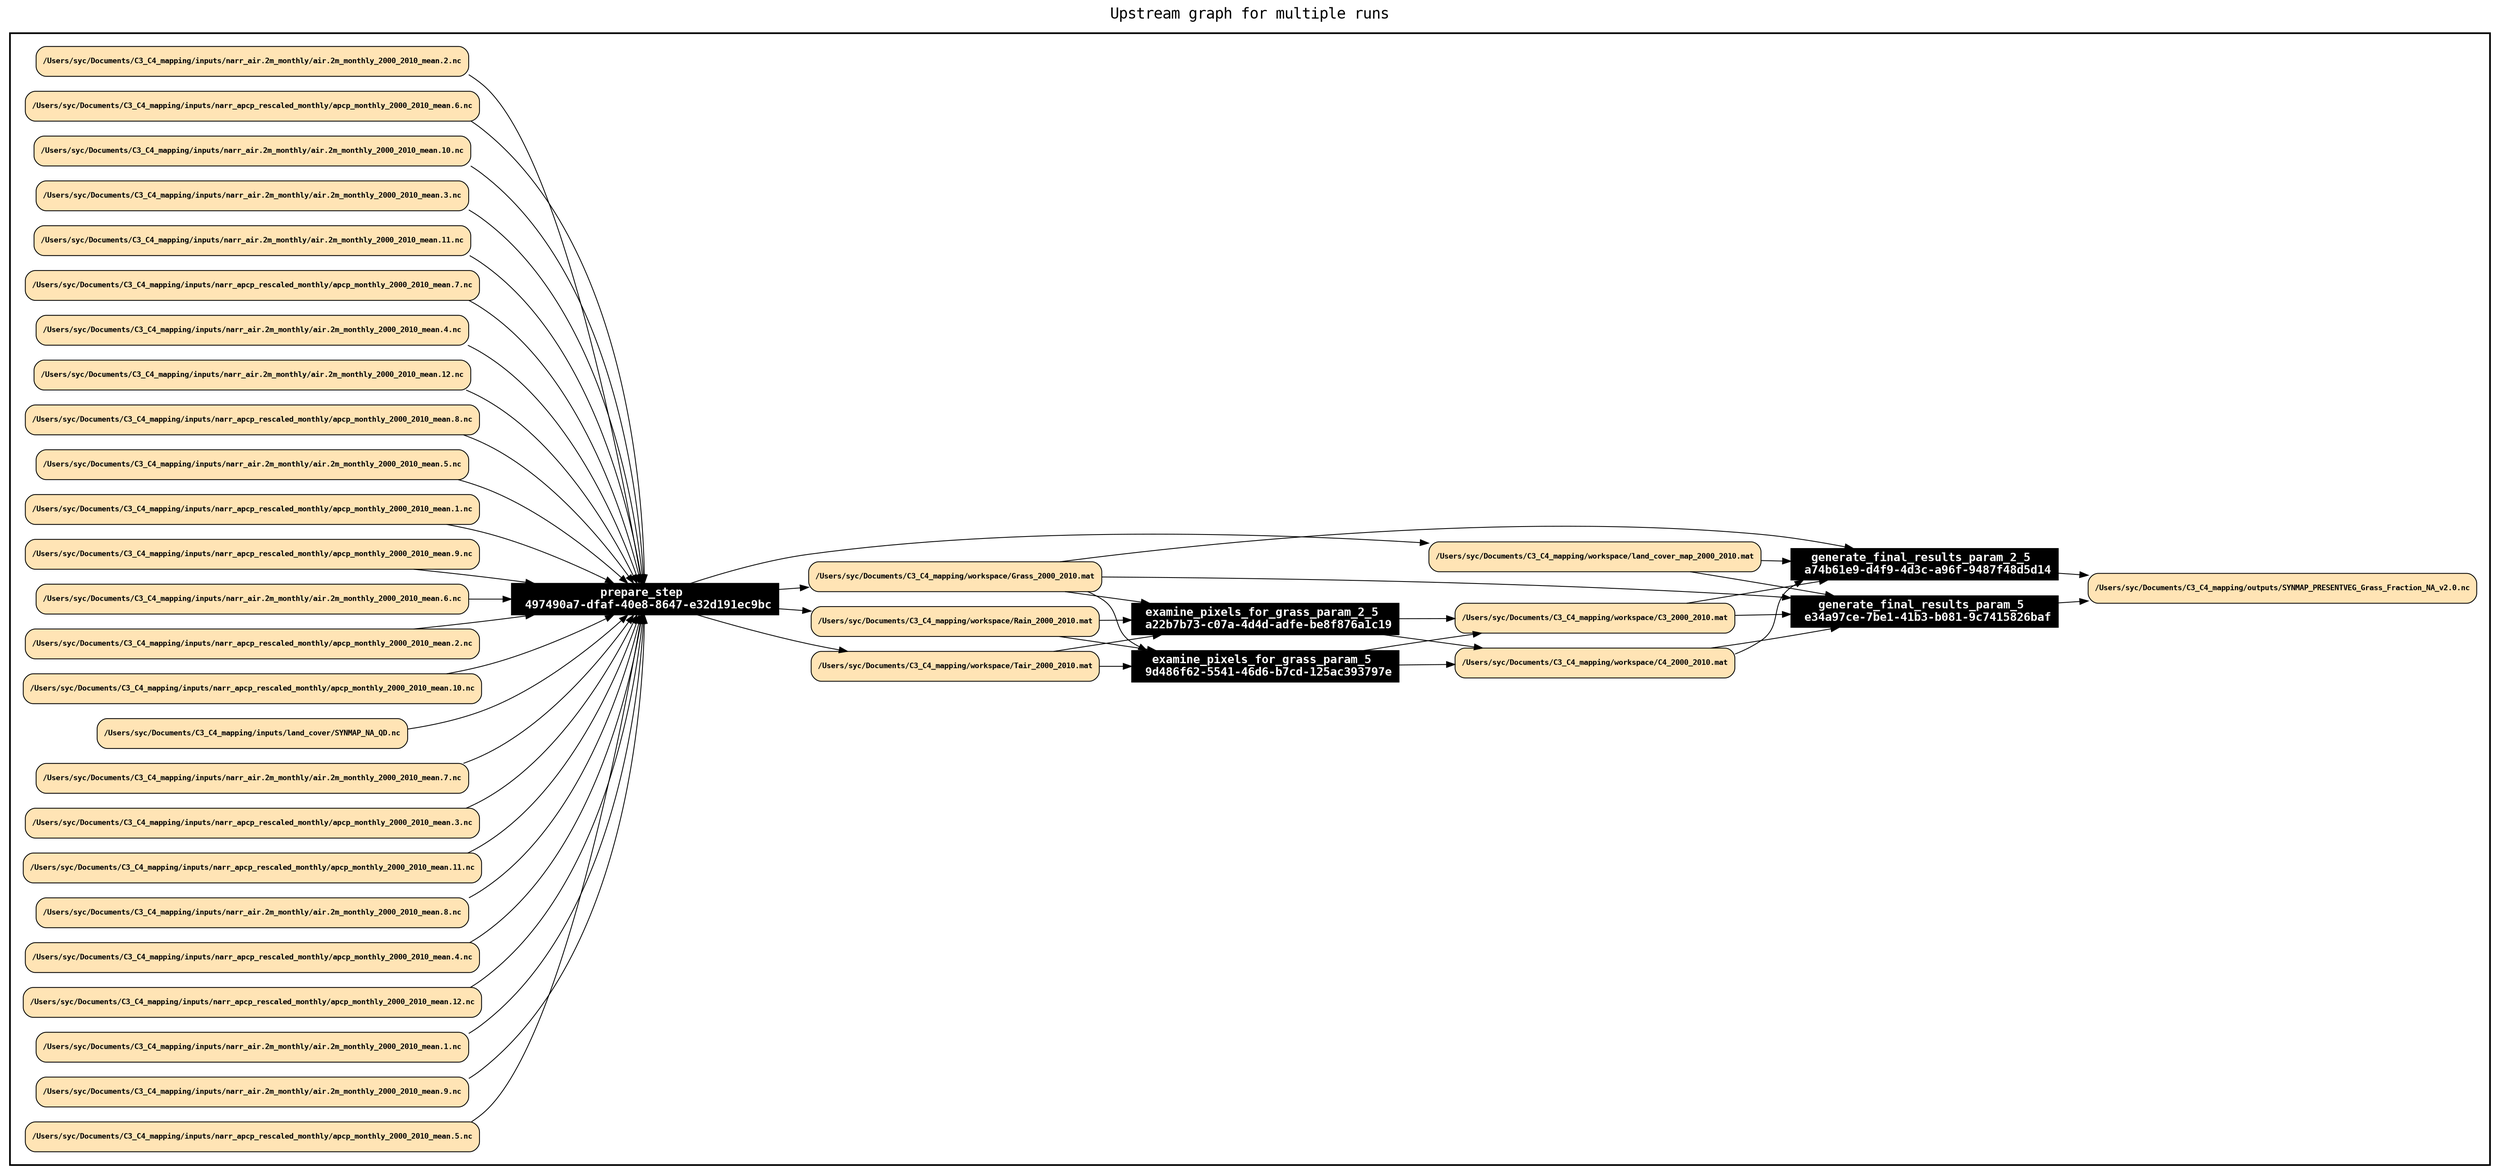 
digraph yw_data_view {
rankdir=LR
fontname=Courier; fontsize=18; labelloc=t
label="Upstream graph for multiple runs"
subgraph cluster_workflow { label=""; color=black; penwidth=2
subgraph cluster_workflow_inner { label=""; color=white
node[shape=box style=filled fillcolor="black" peripheries=1 fontname="Courier-Bold" fontcolor=white]
"9d486f62-5541-46d6-b7cd-125ac393797e" [shape=record label="examine_pixels_for_grass_param_5 \n 9d486f62-5541-46d6-b7cd-125ac393797e"]
"a22b7b73-c07a-4d4d-adfe-be8f876a1c19" [shape=record label="examine_pixels_for_grass_param_2_5 \n a22b7b73-c07a-4d4d-adfe-be8f876a1c19"]
"497490a7-dfaf-40e8-8647-e32d191ec9bc" [shape=record label="prepare_step \n 497490a7-dfaf-40e8-8647-e32d191ec9bc"]
"e34a97ce-7be1-41b3-b081-9c7415826baf" [shape=record label="generate_final_results_param_5 \n e34a97ce-7be1-41b3-b081-9c7415826baf"]
"a74b61e9-d4f9-4d3c-a96f-9487f48d5d14" [shape=record label="generate_final_results_param_2_5 \n a74b61e9-d4f9-4d3c-a96f-9487f48d5d14"]
node[shape=box style="rounded,filled" fillcolor="#FFE4B5" peripheries=1 fontname="Courier-Bold" fontsize=9 fontcolor=black]
"/Users/syc/Documents/C3_C4_mapping/inputs/narr_air.2m_monthly/air.2m_monthly_2000_2010_mean.2.nc"
"/Users/syc/Documents/C3_C4_mapping/inputs/narr_apcp_rescaled_monthly/apcp_monthly_2000_2010_mean.6.nc"
"/Users/syc/Documents/C3_C4_mapping/inputs/narr_air.2m_monthly/air.2m_monthly_2000_2010_mean.10.nc"
"/Users/syc/Documents/C3_C4_mapping/workspace/Tair_2000_2010.mat"
"/Users/syc/Documents/C3_C4_mapping/workspace/Tair_2000_2010.mat"
"/Users/syc/Documents/C3_C4_mapping/workspace/Tair_2000_2010.mat"
"/Users/syc/Documents/C3_C4_mapping/workspace/C4_2000_2010.mat"
"/Users/syc/Documents/C3_C4_mapping/workspace/C4_2000_2010.mat"
"/Users/syc/Documents/C3_C4_mapping/inputs/narr_air.2m_monthly/air.2m_monthly_2000_2010_mean.3.nc"
"/Users/syc/Documents/C3_C4_mapping/inputs/narr_air.2m_monthly/air.2m_monthly_2000_2010_mean.11.nc"
"/Users/syc/Documents/C3_C4_mapping/inputs/narr_apcp_rescaled_monthly/apcp_monthly_2000_2010_mean.7.nc"
"/Users/syc/Documents/C3_C4_mapping/workspace/C4_2000_2010.mat"
"/Users/syc/Documents/C3_C4_mapping/workspace/C4_2000_2010.mat"
"/Users/syc/Documents/C3_C4_mapping/inputs/narr_air.2m_monthly/air.2m_monthly_2000_2010_mean.4.nc"
"/Users/syc/Documents/C3_C4_mapping/inputs/narr_air.2m_monthly/air.2m_monthly_2000_2010_mean.12.nc"
"/Users/syc/Documents/C3_C4_mapping/inputs/narr_apcp_rescaled_monthly/apcp_monthly_2000_2010_mean.8.nc"
"/Users/syc/Documents/C3_C4_mapping/workspace/Rain_2000_2010.mat"
"/Users/syc/Documents/C3_C4_mapping/workspace/Rain_2000_2010.mat"
"/Users/syc/Documents/C3_C4_mapping/workspace/Rain_2000_2010.mat"
"/Users/syc/Documents/C3_C4_mapping/workspace/C3_2000_2010.mat"
"/Users/syc/Documents/C3_C4_mapping/workspace/C3_2000_2010.mat"
"/Users/syc/Documents/C3_C4_mapping/inputs/narr_air.2m_monthly/air.2m_monthly_2000_2010_mean.5.nc"
"/Users/syc/Documents/C3_C4_mapping/inputs/narr_apcp_rescaled_monthly/apcp_monthly_2000_2010_mean.1.nc"
"/Users/syc/Documents/C3_C4_mapping/inputs/narr_apcp_rescaled_monthly/apcp_monthly_2000_2010_mean.9.nc"
"/Users/syc/Documents/C3_C4_mapping/workspace/Grass_2000_2010.mat"
"/Users/syc/Documents/C3_C4_mapping/workspace/Grass_2000_2010.mat"
"/Users/syc/Documents/C3_C4_mapping/workspace/Grass_2000_2010.mat"
"/Users/syc/Documents/C3_C4_mapping/workspace/Grass_2000_2010.mat"
"/Users/syc/Documents/C3_C4_mapping/workspace/Grass_2000_2010.mat"
"/Users/syc/Documents/C3_C4_mapping/inputs/narr_air.2m_monthly/air.2m_monthly_2000_2010_mean.6.nc"
"/Users/syc/Documents/C3_C4_mapping/inputs/narr_apcp_rescaled_monthly/apcp_monthly_2000_2010_mean.2.nc"
"/Users/syc/Documents/C3_C4_mapping/inputs/narr_apcp_rescaled_monthly/apcp_monthly_2000_2010_mean.10.nc"
"/Users/syc/Documents/C3_C4_mapping/inputs/land_cover/SYNMAP_NA_QD.nc"
"/Users/syc/Documents/C3_C4_mapping/inputs/narr_air.2m_monthly/air.2m_monthly_2000_2010_mean.7.nc"
"/Users/syc/Documents/C3_C4_mapping/inputs/narr_apcp_rescaled_monthly/apcp_monthly_2000_2010_mean.3.nc"
"/Users/syc/Documents/C3_C4_mapping/inputs/narr_apcp_rescaled_monthly/apcp_monthly_2000_2010_mean.11.nc"
"/Users/syc/Documents/C3_C4_mapping/outputs/SYNMAP_PRESENTVEG_Grass_Fraction_NA_v2.0.nc"
"/Users/syc/Documents/C3_C4_mapping/outputs/SYNMAP_PRESENTVEG_Grass_Fraction_NA_v2.0.nc"
"/Users/syc/Documents/C3_C4_mapping/inputs/narr_air.2m_monthly/air.2m_monthly_2000_2010_mean.8.nc"
"/Users/syc/Documents/C3_C4_mapping/inputs/narr_apcp_rescaled_monthly/apcp_monthly_2000_2010_mean.4.nc"
"/Users/syc/Documents/C3_C4_mapping/inputs/narr_apcp_rescaled_monthly/apcp_monthly_2000_2010_mean.12.nc"
"/Users/syc/Documents/C3_C4_mapping/inputs/narr_air.2m_monthly/air.2m_monthly_2000_2010_mean.1.nc"
"/Users/syc/Documents/C3_C4_mapping/inputs/narr_air.2m_monthly/air.2m_monthly_2000_2010_mean.9.nc"
"/Users/syc/Documents/C3_C4_mapping/inputs/narr_apcp_rescaled_monthly/apcp_monthly_2000_2010_mean.5.nc"
"/Users/syc/Documents/C3_C4_mapping/workspace/land_cover_map_2000_2010.mat"
"/Users/syc/Documents/C3_C4_mapping/workspace/land_cover_map_2000_2010.mat"
"/Users/syc/Documents/C3_C4_mapping/workspace/land_cover_map_2000_2010.mat"
"/Users/syc/Documents/C3_C4_mapping/workspace/C3_2000_2010.mat"
"/Users/syc/Documents/C3_C4_mapping/workspace/C3_2000_2010.mat"
}}
"/Users/syc/Documents/C3_C4_mapping/inputs/narr_apcp_rescaled_monthly/apcp_monthly_2000_2010_mean.9.nc" -> "497490a7-dfaf-40e8-8647-e32d191ec9bc"
"/Users/syc/Documents/C3_C4_mapping/inputs/narr_apcp_rescaled_monthly/apcp_monthly_2000_2010_mean.1.nc" -> "497490a7-dfaf-40e8-8647-e32d191ec9bc"
"/Users/syc/Documents/C3_C4_mapping/workspace/Rain_2000_2010.mat" -> "a22b7b73-c07a-4d4d-adfe-be8f876a1c19"
"/Users/syc/Documents/C3_C4_mapping/workspace/Rain_2000_2010.mat" -> "9d486f62-5541-46d6-b7cd-125ac393797e"
"/Users/syc/Documents/C3_C4_mapping/inputs/narr_air.2m_monthly/air.2m_monthly_2000_2010_mean.5.nc" -> "497490a7-dfaf-40e8-8647-e32d191ec9bc"
"/Users/syc/Documents/C3_C4_mapping/workspace/Grass_2000_2010.mat" -> "a74b61e9-d4f9-4d3c-a96f-9487f48d5d14"
"/Users/syc/Documents/C3_C4_mapping/workspace/Grass_2000_2010.mat" -> "e34a97ce-7be1-41b3-b081-9c7415826baf"
"/Users/syc/Documents/C3_C4_mapping/workspace/Grass_2000_2010.mat" -> "a22b7b73-c07a-4d4d-adfe-be8f876a1c19"
"/Users/syc/Documents/C3_C4_mapping/workspace/Grass_2000_2010.mat" -> "9d486f62-5541-46d6-b7cd-125ac393797e"
"/Users/syc/Documents/C3_C4_mapping/inputs/narr_apcp_rescaled_monthly/apcp_monthly_2000_2010_mean.10.nc" -> "497490a7-dfaf-40e8-8647-e32d191ec9bc"
"/Users/syc/Documents/C3_C4_mapping/inputs/narr_apcp_rescaled_monthly/apcp_monthly_2000_2010_mean.2.nc" -> "497490a7-dfaf-40e8-8647-e32d191ec9bc"
"/Users/syc/Documents/C3_C4_mapping/inputs/narr_air.2m_monthly/air.2m_monthly_2000_2010_mean.6.nc" -> "497490a7-dfaf-40e8-8647-e32d191ec9bc"
"/Users/syc/Documents/C3_C4_mapping/inputs/narr_apcp_rescaled_monthly/apcp_monthly_2000_2010_mean.11.nc" -> "497490a7-dfaf-40e8-8647-e32d191ec9bc"
"/Users/syc/Documents/C3_C4_mapping/inputs/narr_apcp_rescaled_monthly/apcp_monthly_2000_2010_mean.3.nc" -> "497490a7-dfaf-40e8-8647-e32d191ec9bc"
"/Users/syc/Documents/C3_C4_mapping/inputs/narr_air.2m_monthly/air.2m_monthly_2000_2010_mean.7.nc" -> "497490a7-dfaf-40e8-8647-e32d191ec9bc"
"/Users/syc/Documents/C3_C4_mapping/inputs/land_cover/SYNMAP_NA_QD.nc" -> "497490a7-dfaf-40e8-8647-e32d191ec9bc"
"/Users/syc/Documents/C3_C4_mapping/inputs/narr_apcp_rescaled_monthly/apcp_monthly_2000_2010_mean.12.nc" -> "497490a7-dfaf-40e8-8647-e32d191ec9bc"
"/Users/syc/Documents/C3_C4_mapping/inputs/narr_apcp_rescaled_monthly/apcp_monthly_2000_2010_mean.4.nc" -> "497490a7-dfaf-40e8-8647-e32d191ec9bc"
"/Users/syc/Documents/C3_C4_mapping/inputs/narr_air.2m_monthly/air.2m_monthly_2000_2010_mean.8.nc" -> "497490a7-dfaf-40e8-8647-e32d191ec9bc"
"/Users/syc/Documents/C3_C4_mapping/inputs/narr_apcp_rescaled_monthly/apcp_monthly_2000_2010_mean.5.nc" -> "497490a7-dfaf-40e8-8647-e32d191ec9bc"
"/Users/syc/Documents/C3_C4_mapping/inputs/narr_air.2m_monthly/air.2m_monthly_2000_2010_mean.9.nc" -> "497490a7-dfaf-40e8-8647-e32d191ec9bc"
"/Users/syc/Documents/C3_C4_mapping/inputs/narr_air.2m_monthly/air.2m_monthly_2000_2010_mean.1.nc" -> "497490a7-dfaf-40e8-8647-e32d191ec9bc"
"/Users/syc/Documents/C3_C4_mapping/workspace/land_cover_map_2000_2010.mat" -> "a74b61e9-d4f9-4d3c-a96f-9487f48d5d14"
"/Users/syc/Documents/C3_C4_mapping/workspace/land_cover_map_2000_2010.mat" -> "e34a97ce-7be1-41b3-b081-9c7415826baf"
"/Users/syc/Documents/C3_C4_mapping/inputs/narr_apcp_rescaled_monthly/apcp_monthly_2000_2010_mean.6.nc" -> "497490a7-dfaf-40e8-8647-e32d191ec9bc"
"/Users/syc/Documents/C3_C4_mapping/inputs/narr_air.2m_monthly/air.2m_monthly_2000_2010_mean.10.nc" -> "497490a7-dfaf-40e8-8647-e32d191ec9bc"
"/Users/syc/Documents/C3_C4_mapping/inputs/narr_air.2m_monthly/air.2m_monthly_2000_2010_mean.2.nc" -> "497490a7-dfaf-40e8-8647-e32d191ec9bc"
"/Users/syc/Documents/C3_C4_mapping/workspace/C3_2000_2010.mat" -> "a74b61e9-d4f9-4d3c-a96f-9487f48d5d14"
"/Users/syc/Documents/C3_C4_mapping/workspace/C3_2000_2010.mat" -> "e34a97ce-7be1-41b3-b081-9c7415826baf"
"/Users/syc/Documents/C3_C4_mapping/workspace/C4_2000_2010.mat" -> "a74b61e9-d4f9-4d3c-a96f-9487f48d5d14"
"/Users/syc/Documents/C3_C4_mapping/workspace/C4_2000_2010.mat" -> "e34a97ce-7be1-41b3-b081-9c7415826baf"
"/Users/syc/Documents/C3_C4_mapping/workspace/Tair_2000_2010.mat" -> "a22b7b73-c07a-4d4d-adfe-be8f876a1c19"
"/Users/syc/Documents/C3_C4_mapping/workspace/Tair_2000_2010.mat" -> "9d486f62-5541-46d6-b7cd-125ac393797e"
"/Users/syc/Documents/C3_C4_mapping/inputs/narr_apcp_rescaled_monthly/apcp_monthly_2000_2010_mean.7.nc" -> "497490a7-dfaf-40e8-8647-e32d191ec9bc"
"/Users/syc/Documents/C3_C4_mapping/inputs/narr_air.2m_monthly/air.2m_monthly_2000_2010_mean.11.nc" -> "497490a7-dfaf-40e8-8647-e32d191ec9bc"
"/Users/syc/Documents/C3_C4_mapping/inputs/narr_air.2m_monthly/air.2m_monthly_2000_2010_mean.3.nc" -> "497490a7-dfaf-40e8-8647-e32d191ec9bc"
"/Users/syc/Documents/C3_C4_mapping/inputs/narr_apcp_rescaled_monthly/apcp_monthly_2000_2010_mean.8.nc" -> "497490a7-dfaf-40e8-8647-e32d191ec9bc"
"/Users/syc/Documents/C3_C4_mapping/inputs/narr_air.2m_monthly/air.2m_monthly_2000_2010_mean.12.nc" -> "497490a7-dfaf-40e8-8647-e32d191ec9bc"
"/Users/syc/Documents/C3_C4_mapping/inputs/narr_air.2m_monthly/air.2m_monthly_2000_2010_mean.4.nc" -> "497490a7-dfaf-40e8-8647-e32d191ec9bc"
"497490a7-dfaf-40e8-8647-e32d191ec9bc" -> "/Users/syc/Documents/C3_C4_mapping/workspace/Tair_2000_2010.mat"
"a22b7b73-c07a-4d4d-adfe-be8f876a1c19" -> "/Users/syc/Documents/C3_C4_mapping/workspace/C4_2000_2010.mat"
"9d486f62-5541-46d6-b7cd-125ac393797e" -> "/Users/syc/Documents/C3_C4_mapping/workspace/C4_2000_2010.mat"
"497490a7-dfaf-40e8-8647-e32d191ec9bc" -> "/Users/syc/Documents/C3_C4_mapping/workspace/Rain_2000_2010.mat"
"9d486f62-5541-46d6-b7cd-125ac393797e" -> "/Users/syc/Documents/C3_C4_mapping/workspace/C3_2000_2010.mat"
"497490a7-dfaf-40e8-8647-e32d191ec9bc" -> "/Users/syc/Documents/C3_C4_mapping/workspace/Grass_2000_2010.mat"
"a74b61e9-d4f9-4d3c-a96f-9487f48d5d14" -> "/Users/syc/Documents/C3_C4_mapping/outputs/SYNMAP_PRESENTVEG_Grass_Fraction_NA_v2.0.nc"
"e34a97ce-7be1-41b3-b081-9c7415826baf" -> "/Users/syc/Documents/C3_C4_mapping/outputs/SYNMAP_PRESENTVEG_Grass_Fraction_NA_v2.0.nc"
"497490a7-dfaf-40e8-8647-e32d191ec9bc" -> "/Users/syc/Documents/C3_C4_mapping/workspace/land_cover_map_2000_2010.mat"
"a22b7b73-c07a-4d4d-adfe-be8f876a1c19" -> "/Users/syc/Documents/C3_C4_mapping/workspace/C3_2000_2010.mat"
}

